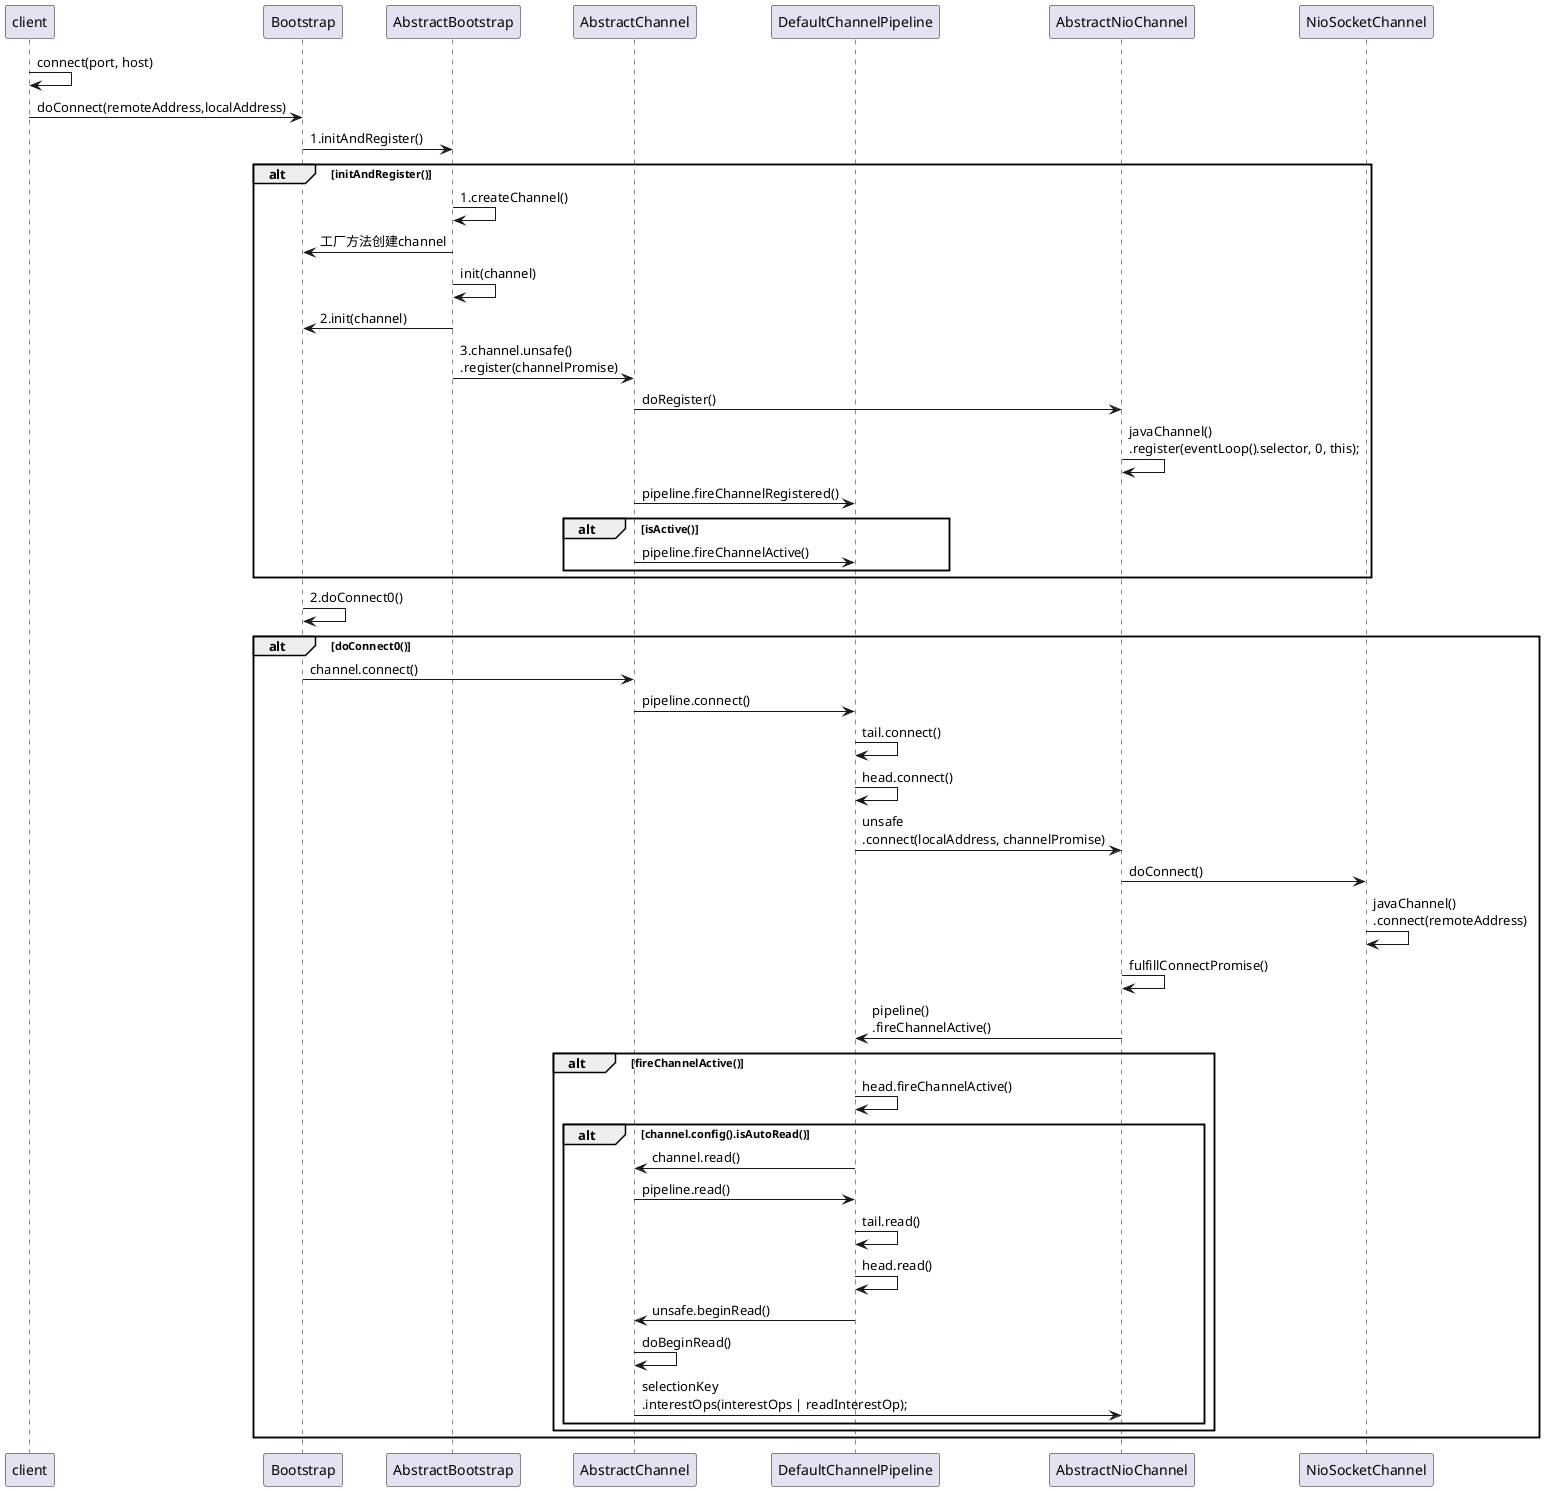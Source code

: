 @startuml
participant "client" as client
participant "Bootstrap" as Bootstrap
participant "AbstractBootstrap" as AbstractBootstrap
participant "AbstractChannel" as AbstractChannel
participant "DefaultChannelPipeline" as DefaultChannelPipeline
participant "AbstractNioChannel" as AbstractNioChannel
participant "NioSocketChannel" as NioSocketChannel
client -> client: connect(port, host)
client -> Bootstrap: doConnect(remoteAddress,localAddress)
Bootstrap -> AbstractBootstrap: 1.initAndRegister()
alt initAndRegister()
  AbstractBootstrap -> AbstractBootstrap: 1.createChannel()
  AbstractBootstrap -> Bootstrap: 工厂方法创建channel
  AbstractBootstrap -> AbstractBootstrap: init(channel)
  AbstractBootstrap -> Bootstrap: 2.init(channel)
  AbstractBootstrap -> AbstractChannel: 3.channel.unsafe()\n.register(channelPromise)
'  AbstractBootstrap -> AbstractChannel:register(channelPromise)
  AbstractChannel -> AbstractNioChannel:doRegister()
  AbstractNioChannel -> AbstractNioChannel:javaChannel()\n.register(eventLoop().selector, 0, this);
  AbstractChannel -> DefaultChannelPipeline:pipeline.fireChannelRegistered()
  alt isActive()
      AbstractChannel -> DefaultChannelPipeline:pipeline.fireChannelActive()
  end
end
'AbstractBootstrap -> AbstractBootstrap:doBind0()
'AbstractBootstrap -> AbstractChannel:bind()
'AbstractChannel-> DefaultChannelPipeline:bind()
'DefaultChannelPipeline-> DefaultChannelPipeline:tail.bind()
'DefaultChannelPipeline-> DefaultChannelPipeline:head.bind()
'DefaultChannelPipeline-> DefaultChannelPipeline:unsafe\n.bind(localAddress, channelPromise)
'AbstractChannel-> NioServerSocketChannel:doBind(localAddress)
'NioSocketChannel-> NioSocketChannel:javaChannel().socket().bind()

Bootstrap -> Bootstrap:2.doConnect0()
alt doConnect0()
Bootstrap -> AbstractChannel:channel.connect()
AbstractChannel -> DefaultChannelPipeline:pipeline.connect()
DefaultChannelPipeline -> DefaultChannelPipeline:tail.connect()
DefaultChannelPipeline -> DefaultChannelPipeline:head.connect()
DefaultChannelPipeline -> AbstractNioChannel:unsafe\n.connect(localAddress, channelPromise)
'DefaultChannelPipeline -> AbstractNioChannel:connect()
AbstractNioChannel -> NioSocketChannel:doConnect()
NioSocketChannel -> NioSocketChannel:javaChannel()\n.connect(remoteAddress)
AbstractNioChannel -> AbstractNioChannel:fulfillConnectPromise()
AbstractNioChannel -> DefaultChannelPipeline:pipeline()\n.fireChannelActive()
  alt fireChannelActive()
      DefaultChannelPipeline -> DefaultChannelPipeline:head.fireChannelActive()
      alt channel.config().isAutoRead()
      DefaultChannelPipeline -> AbstractChannel:channel.read()
      AbstractChannel -> DefaultChannelPipeline:pipeline.read()
      DefaultChannelPipeline -> DefaultChannelPipeline:tail.read()
      DefaultChannelPipeline -> DefaultChannelPipeline:head.read()
      DefaultChannelPipeline -> AbstractChannel:unsafe.beginRead()
      AbstractChannel -> AbstractChannel:doBeginRead()
      AbstractChannel -> AbstractNioChannel:selectionKey\n.interestOps(interestOps | readInterestOp);
      end
  end
end

@enduml